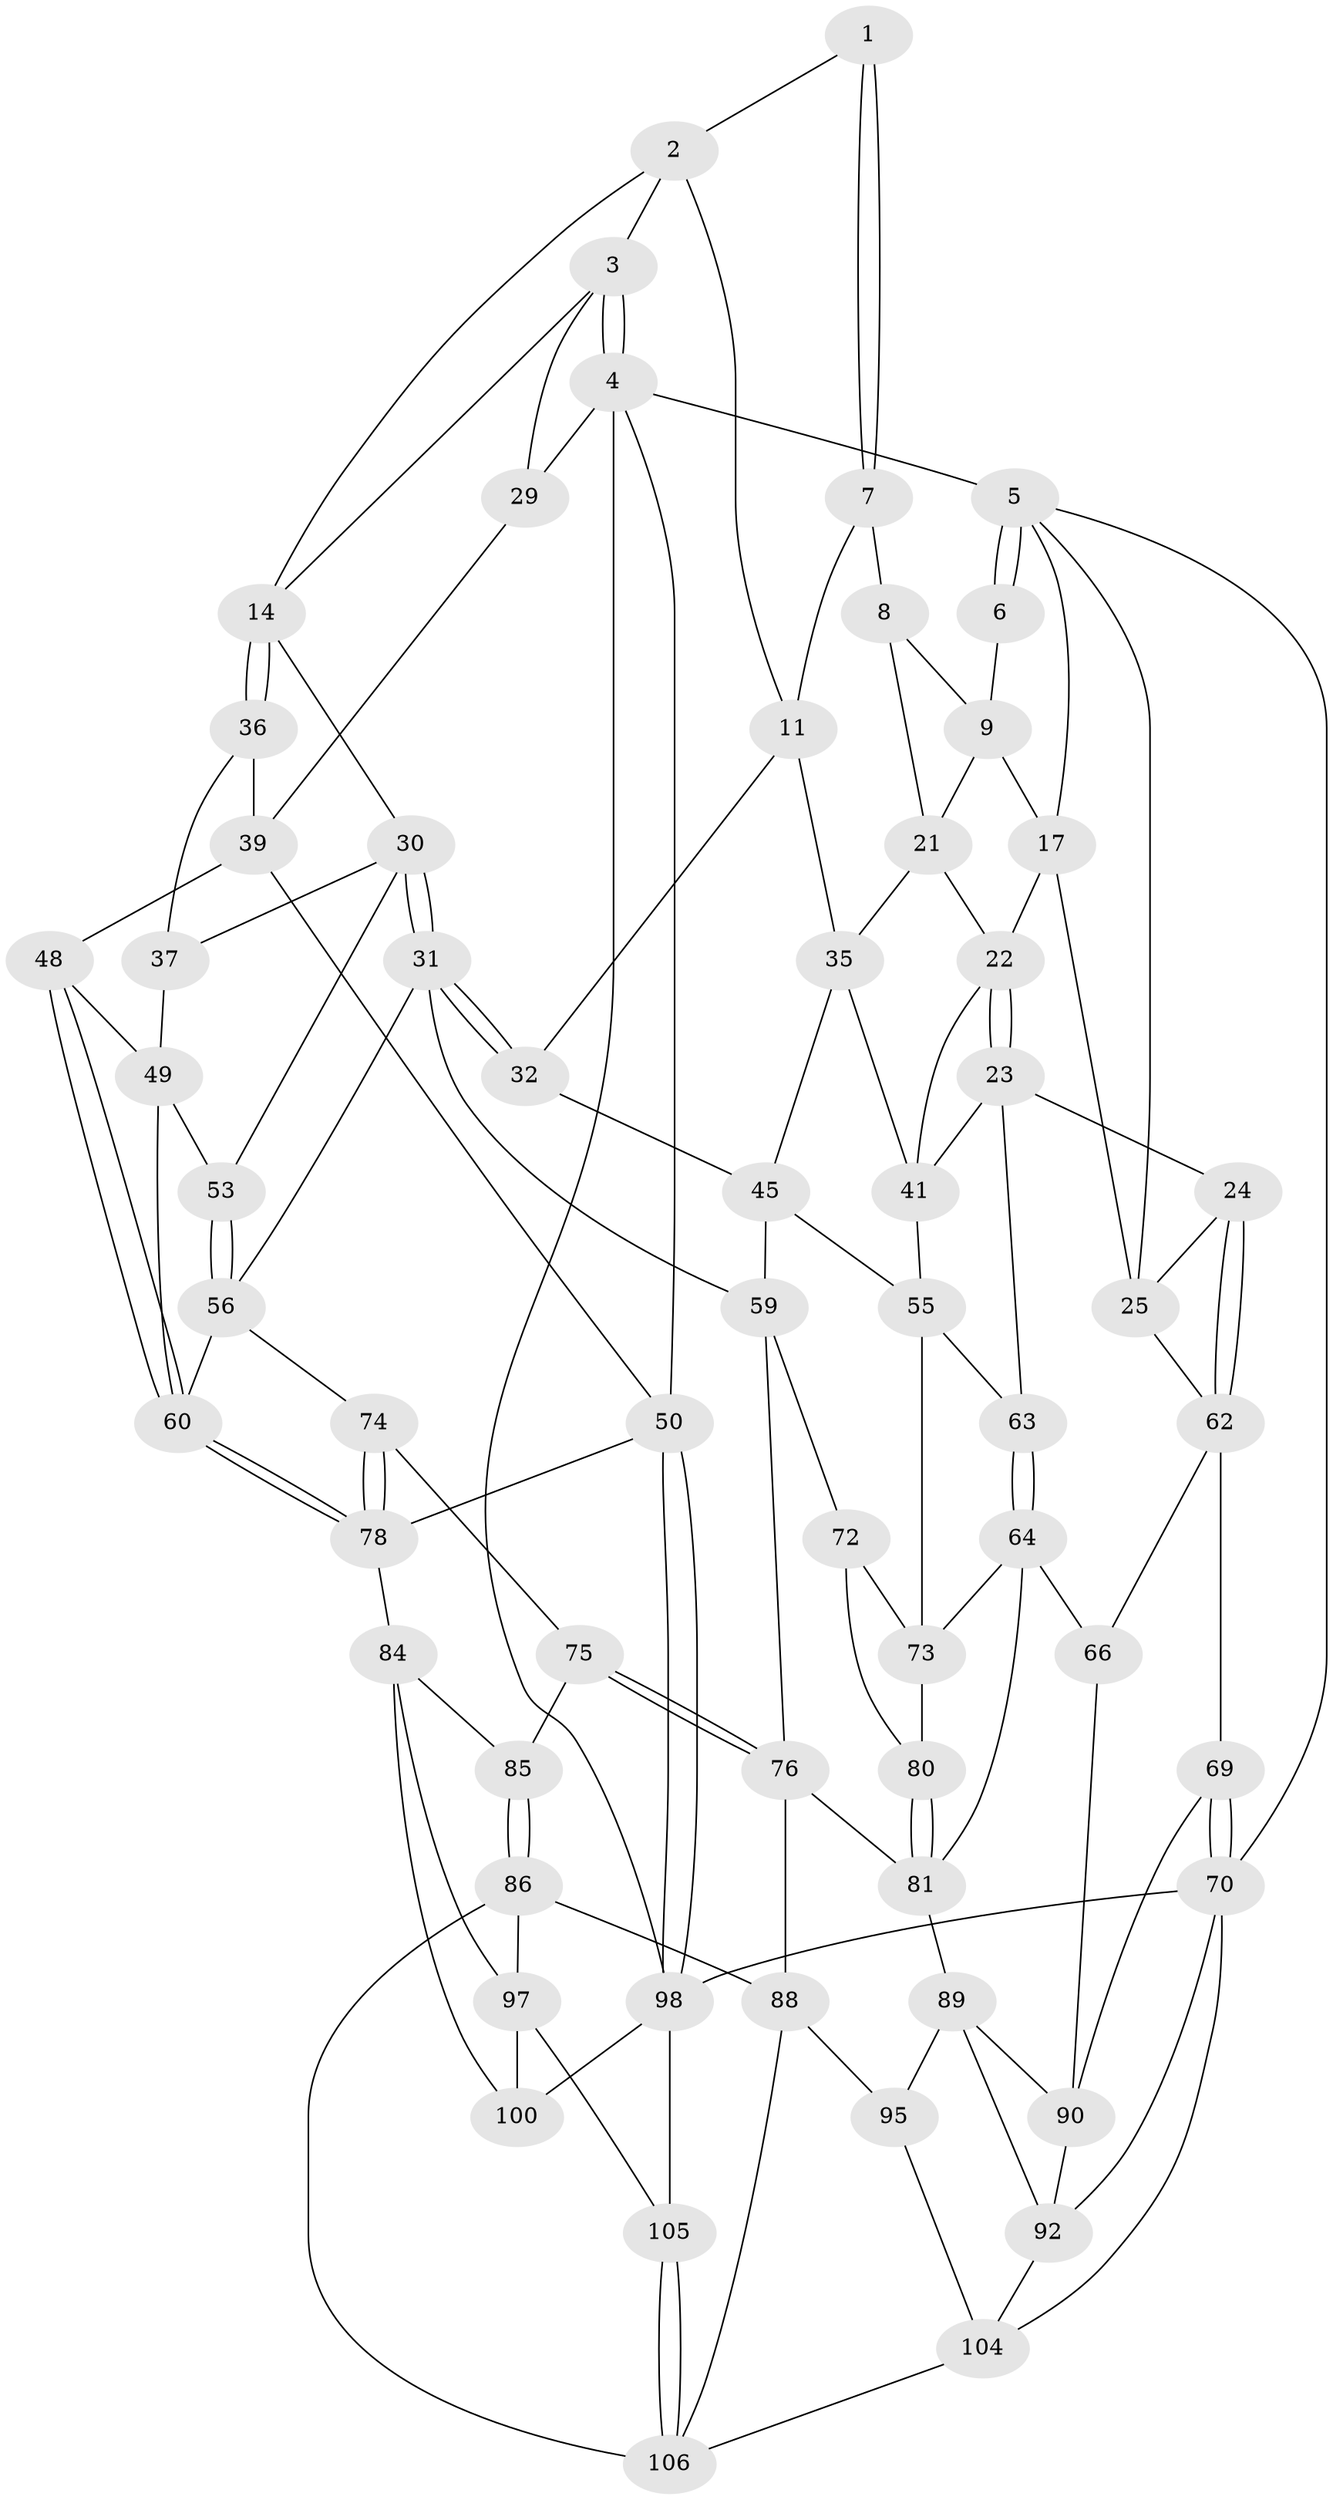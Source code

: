 // original degree distribution, {3: 0.018518518518518517, 4: 0.2777777777777778, 6: 0.25925925925925924, 5: 0.4444444444444444}
// Generated by graph-tools (version 1.1) at 2025/42/03/06/25 10:42:34]
// undirected, 63 vertices, 135 edges
graph export_dot {
graph [start="1"]
  node [color=gray90,style=filled];
  1 [pos="+0.4679388388906393+0"];
  2 [pos="+0.49443791746865146+0",super="+10"];
  3 [pos="+1+0",super="+13"];
  4 [pos="+1+0",super="+28"];
  5 [pos="+0+0",super="+16"];
  6 [pos="+0.32302856007366726+0"];
  7 [pos="+0.37693814054969116+0.13972370058835615",super="+12"];
  8 [pos="+0.2624328160913347+0.049804386871071755",super="+20"];
  9 [pos="+0.25938567794739004+0.04598660302326885",super="+19"];
  11 [pos="+0.4491979039445145+0.20325659869947502",super="+33"];
  14 [pos="+0.7264657996478132+0.1579334353509667",super="+15"];
  17 [pos="+0.13965493194437284+0.1261661353827598",super="+18"];
  21 [pos="+0.30762432079307805+0.24460417827651995",super="+26"];
  22 [pos="+0.20091053084729227+0.2541926299234349",super="+27"];
  23 [pos="+0.05572098849032493+0.33942409154474457",super="+42"];
  24 [pos="+0.05124894856980037+0.3380471663049891"];
  25 [pos="+0.06994319505570411+0.20229344442994357",super="+34"];
  29 [pos="+0.9788578484402403+0.21716677015738"];
  30 [pos="+0.5447207352170472+0.34891685226106167",super="+38"];
  31 [pos="+0.5231772090392606+0.3587701802737839",super="+58"];
  32 [pos="+0.4879783070363667+0.33184544512394376"];
  35 [pos="+0.33518675401998105+0.30825668461802785",super="+43"];
  36 [pos="+0.7292873203854592+0.17532467087021075",super="+40"];
  37 [pos="+0.6754944618097659+0.30605587863973177",super="+46"];
  39 [pos="+0.9122808215324912+0.29730540185383225",super="+47"];
  41 [pos="+0.2454453864050636+0.3878828010147659",super="+44"];
  45 [pos="+0.3787444827067205+0.3865757220817007",super="+54"];
  48 [pos="+0.8415855942297652+0.4081598942073487"];
  49 [pos="+0.7963117765959813+0.3753223587941592",super="+52"];
  50 [pos="+1+0.6781050897109777",super="+51"];
  53 [pos="+0.6729106989789471+0.3774839351656917"];
  55 [pos="+0.27755043486611164+0.43588062402760774",super="+68"];
  56 [pos="+0.6774129504787121+0.4547169307739559",super="+57"];
  59 [pos="+0.4068158900825557+0.46273084935556624",super="+71"];
  60 [pos="+0.7754707901538634+0.5457583348239379",super="+61"];
  62 [pos="+0+0.37989999409963504",super="+67"];
  63 [pos="+0.1211704942911066+0.46166812149609565"];
  64 [pos="+0.0916067078330122+0.5912772094603738",super="+65"];
  66 [pos="+0+0.66880189741738"];
  69 [pos="+0+0.972119787250147"];
  70 [pos="+0+1",super="+103"];
  72 [pos="+0.3093324526959065+0.5628474442436089"];
  73 [pos="+0.27611404949524093+0.5248002709783353",super="+77"];
  74 [pos="+0.5555441340818172+0.5262533307995154"];
  75 [pos="+0.5106288060155413+0.5759728788662022"];
  76 [pos="+0.4221508318798581+0.6218099636326062",super="+82"];
  78 [pos="+0.8112694076969182+0.6389179021679596",super="+79"];
  80 [pos="+0.23581436496191724+0.6379492038167139"];
  81 [pos="+0.21341713597136827+0.7478599670846351",super="+83"];
  84 [pos="+0.8044134255460446+0.7040895008854544",super="+96"];
  85 [pos="+0.564623836790338+0.6266746241645648"];
  86 [pos="+0.6420149230667348+0.8100053656456899",super="+87"];
  88 [pos="+0.4360863104515291+0.806949525140431",super="+94"];
  89 [pos="+0.19432573630910244+0.7848978009453482",super="+91"];
  90 [pos="+0.09419564294182312+0.7775455393312691",super="+93"];
  92 [pos="+0.07878476715537773+0.8819529190172753",super="+102"];
  95 [pos="+0.19331616867844015+0.8940646292427601"];
  97 [pos="+0.6885234499305593+0.7895810176154604",super="+101"];
  98 [pos="+1+1",super="+99"];
  100 [pos="+0.7730730899850118+0.7965267440982046"];
  104 [pos="+0.17391564811127058+0.9194177633523127",super="+108"];
  105 [pos="+0.8864762064175157+1"];
  106 [pos="+0.5720728533715299+1",super="+107"];
  1 -- 2;
  1 -- 7;
  1 -- 7;
  2 -- 3;
  2 -- 11;
  2 -- 14;
  3 -- 4;
  3 -- 4;
  3 -- 29;
  3 -- 14;
  4 -- 5;
  4 -- 98;
  4 -- 50;
  4 -- 29;
  5 -- 6;
  5 -- 6;
  5 -- 70;
  5 -- 17;
  5 -- 25;
  6 -- 9;
  7 -- 8 [weight=2];
  7 -- 11;
  8 -- 9;
  8 -- 21;
  9 -- 21;
  9 -- 17;
  11 -- 32;
  11 -- 35;
  14 -- 36;
  14 -- 36;
  14 -- 30;
  17 -- 25;
  17 -- 22;
  21 -- 35;
  21 -- 22;
  22 -- 23;
  22 -- 23;
  22 -- 41;
  23 -- 24;
  23 -- 41;
  23 -- 63;
  24 -- 25;
  24 -- 62;
  24 -- 62;
  25 -- 62;
  29 -- 39;
  30 -- 31;
  30 -- 31;
  30 -- 53;
  30 -- 37;
  31 -- 32;
  31 -- 32;
  31 -- 56;
  31 -- 59;
  32 -- 45;
  35 -- 45;
  35 -- 41;
  36 -- 37 [weight=2];
  36 -- 39;
  37 -- 49;
  39 -- 48;
  39 -- 50;
  41 -- 55;
  45 -- 59;
  45 -- 55;
  48 -- 49;
  48 -- 60;
  48 -- 60;
  49 -- 53;
  49 -- 60;
  50 -- 98;
  50 -- 98;
  50 -- 78;
  53 -- 56;
  53 -- 56;
  55 -- 73;
  55 -- 63;
  56 -- 74;
  56 -- 60;
  59 -- 72;
  59 -- 76;
  60 -- 78;
  60 -- 78;
  62 -- 66;
  62 -- 69;
  63 -- 64;
  63 -- 64;
  64 -- 73;
  64 -- 81;
  64 -- 66;
  66 -- 90;
  69 -- 70;
  69 -- 70;
  69 -- 90;
  70 -- 98;
  70 -- 104;
  70 -- 92;
  72 -- 73;
  72 -- 80;
  73 -- 80;
  74 -- 75;
  74 -- 78;
  74 -- 78;
  75 -- 76;
  75 -- 76;
  75 -- 85;
  76 -- 88;
  76 -- 81;
  78 -- 84;
  80 -- 81;
  80 -- 81;
  81 -- 89;
  84 -- 85;
  84 -- 100;
  84 -- 97;
  85 -- 86;
  85 -- 86;
  86 -- 97;
  86 -- 88;
  86 -- 106;
  88 -- 106;
  88 -- 95;
  89 -- 90;
  89 -- 92;
  89 -- 95;
  90 -- 92;
  92 -- 104;
  95 -- 104;
  97 -- 100;
  97 -- 105;
  98 -- 105;
  98 -- 100;
  104 -- 106;
  105 -- 106;
  105 -- 106;
}
